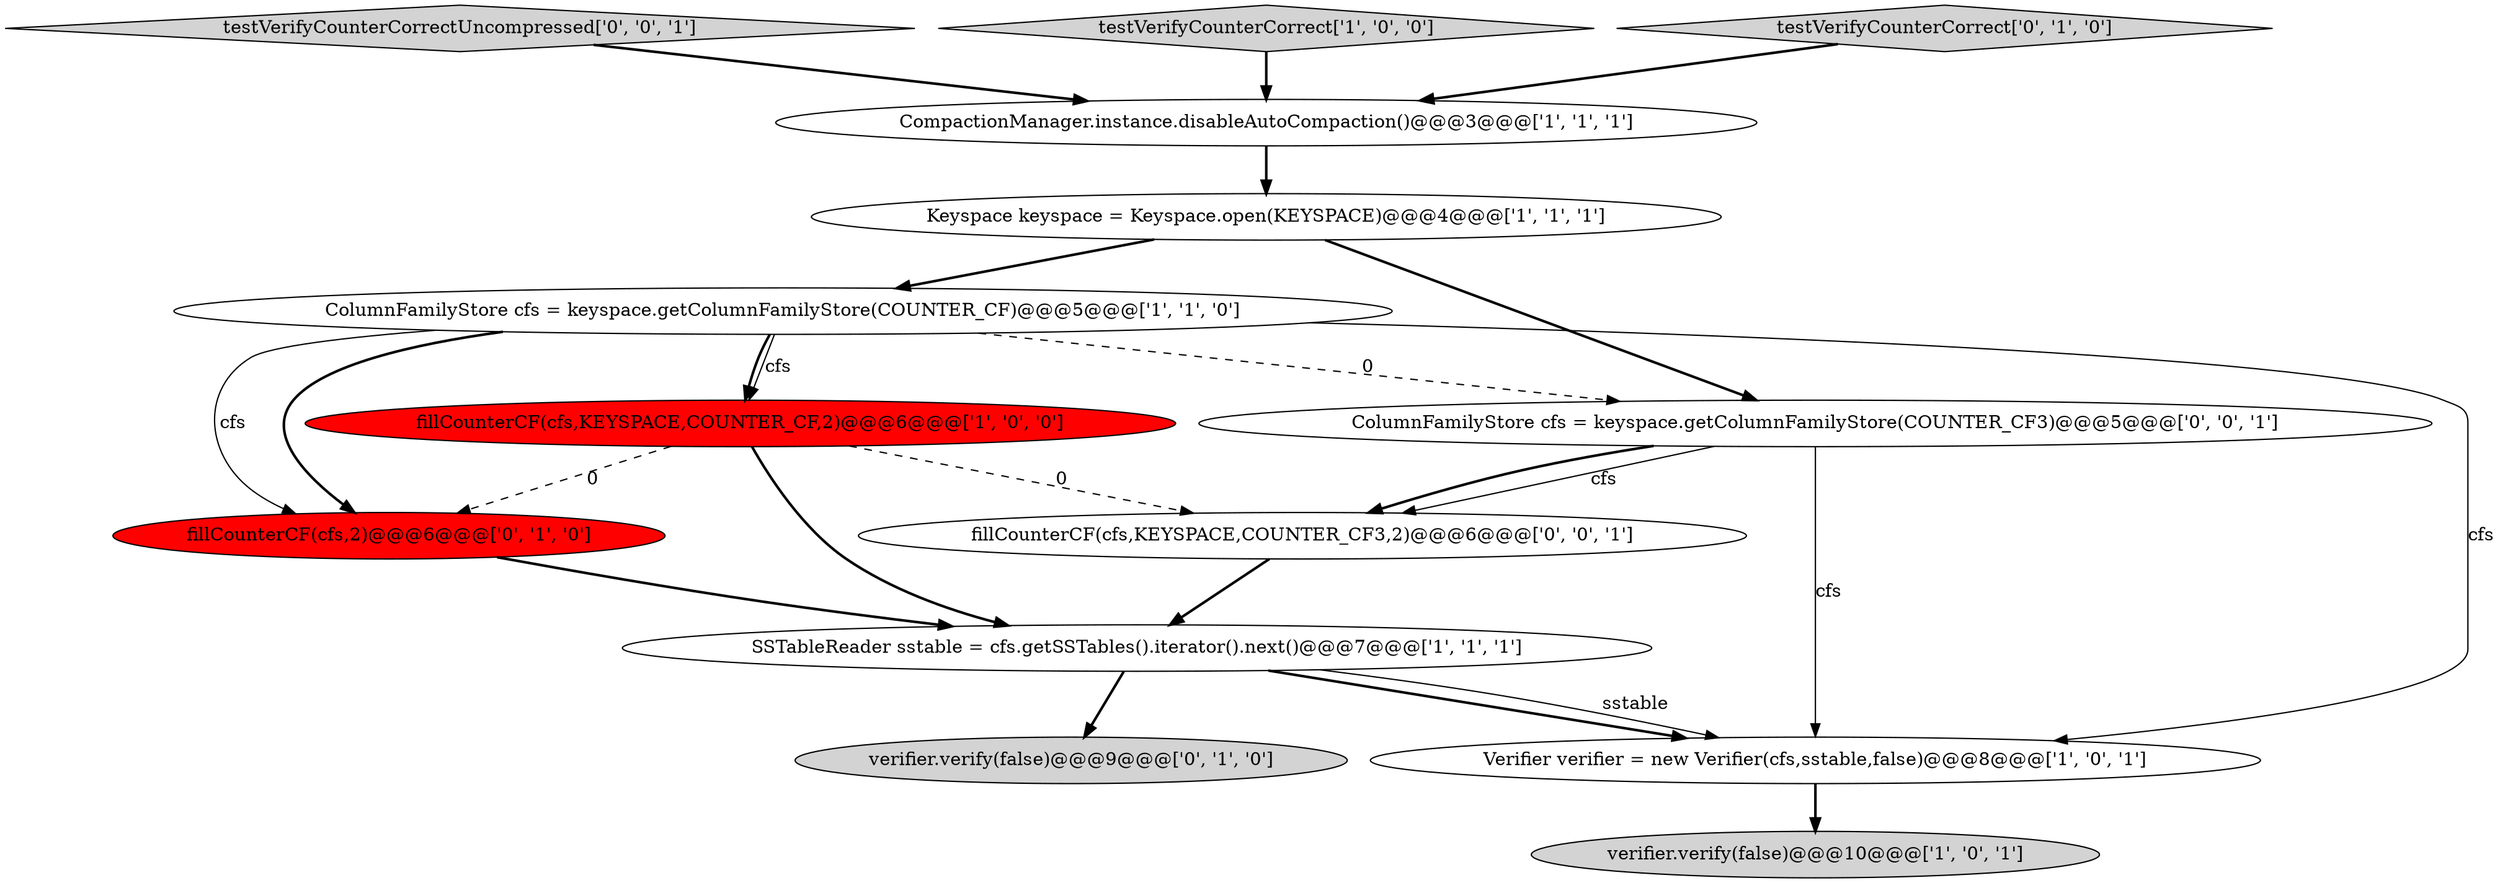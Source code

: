digraph {
12 [style = filled, label = "testVerifyCounterCorrectUncompressed['0', '0', '1']", fillcolor = lightgray, shape = diamond image = "AAA0AAABBB3BBB"];
11 [style = filled, label = "ColumnFamilyStore cfs = keyspace.getColumnFamilyStore(COUNTER_CF3)@@@5@@@['0', '0', '1']", fillcolor = white, shape = ellipse image = "AAA0AAABBB3BBB"];
6 [style = filled, label = "SSTableReader sstable = cfs.getSSTables().iterator().next()@@@7@@@['1', '1', '1']", fillcolor = white, shape = ellipse image = "AAA0AAABBB1BBB"];
10 [style = filled, label = "verifier.verify(false)@@@9@@@['0', '1', '0']", fillcolor = lightgray, shape = ellipse image = "AAA0AAABBB2BBB"];
2 [style = filled, label = "ColumnFamilyStore cfs = keyspace.getColumnFamilyStore(COUNTER_CF)@@@5@@@['1', '1', '0']", fillcolor = white, shape = ellipse image = "AAA0AAABBB1BBB"];
7 [style = filled, label = "fillCounterCF(cfs,KEYSPACE,COUNTER_CF,2)@@@6@@@['1', '0', '0']", fillcolor = red, shape = ellipse image = "AAA1AAABBB1BBB"];
5 [style = filled, label = "Keyspace keyspace = Keyspace.open(KEYSPACE)@@@4@@@['1', '1', '1']", fillcolor = white, shape = ellipse image = "AAA0AAABBB1BBB"];
3 [style = filled, label = "Verifier verifier = new Verifier(cfs,sstable,false)@@@8@@@['1', '0', '1']", fillcolor = white, shape = ellipse image = "AAA0AAABBB1BBB"];
0 [style = filled, label = "testVerifyCounterCorrect['1', '0', '0']", fillcolor = lightgray, shape = diamond image = "AAA0AAABBB1BBB"];
4 [style = filled, label = "CompactionManager.instance.disableAutoCompaction()@@@3@@@['1', '1', '1']", fillcolor = white, shape = ellipse image = "AAA0AAABBB1BBB"];
13 [style = filled, label = "fillCounterCF(cfs,KEYSPACE,COUNTER_CF3,2)@@@6@@@['0', '0', '1']", fillcolor = white, shape = ellipse image = "AAA0AAABBB3BBB"];
1 [style = filled, label = "verifier.verify(false)@@@10@@@['1', '0', '1']", fillcolor = lightgray, shape = ellipse image = "AAA0AAABBB1BBB"];
9 [style = filled, label = "testVerifyCounterCorrect['0', '1', '0']", fillcolor = lightgray, shape = diamond image = "AAA0AAABBB2BBB"];
8 [style = filled, label = "fillCounterCF(cfs,2)@@@6@@@['0', '1', '0']", fillcolor = red, shape = ellipse image = "AAA1AAABBB2BBB"];
11->13 [style = solid, label="cfs"];
6->3 [style = bold, label=""];
3->1 [style = bold, label=""];
6->3 [style = solid, label="sstable"];
9->4 [style = bold, label=""];
7->8 [style = dashed, label="0"];
8->6 [style = bold, label=""];
2->3 [style = solid, label="cfs"];
11->3 [style = solid, label="cfs"];
5->2 [style = bold, label=""];
12->4 [style = bold, label=""];
0->4 [style = bold, label=""];
6->10 [style = bold, label=""];
11->13 [style = bold, label=""];
7->6 [style = bold, label=""];
7->13 [style = dashed, label="0"];
2->11 [style = dashed, label="0"];
5->11 [style = bold, label=""];
2->8 [style = solid, label="cfs"];
2->7 [style = bold, label=""];
13->6 [style = bold, label=""];
4->5 [style = bold, label=""];
2->7 [style = solid, label="cfs"];
2->8 [style = bold, label=""];
}
